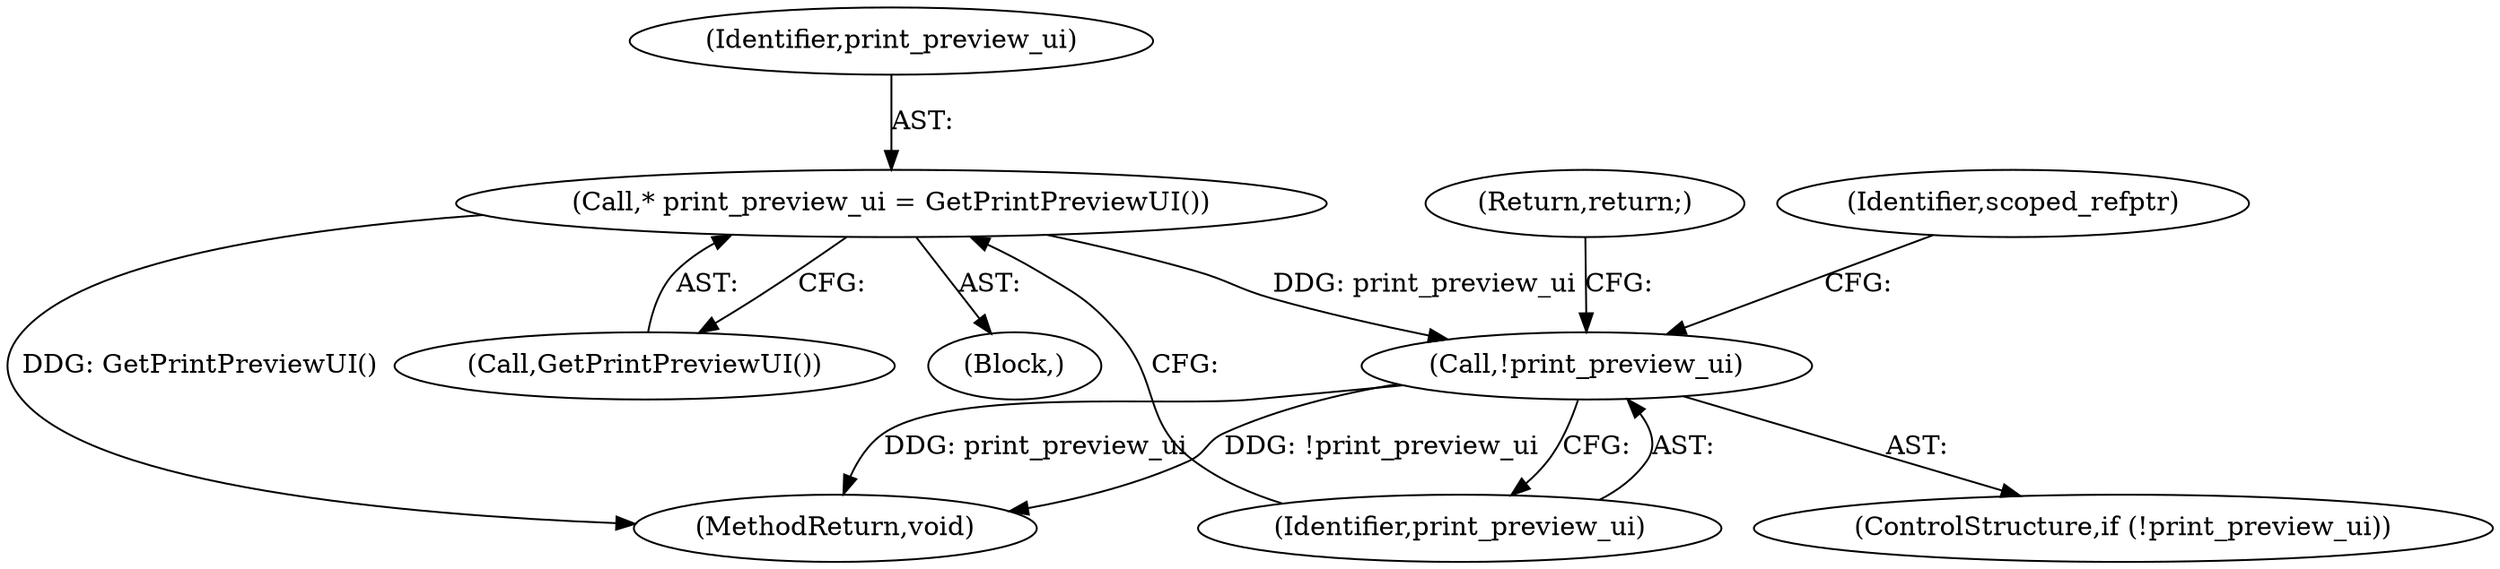 digraph "0_Chrome_9c391ac04f9ac478c8b0e43b359c2b43a6c892ab_0@pointer" {
"1000120" [label="(Call,* print_preview_ui = GetPrintPreviewUI())"];
"1000124" [label="(Call,!print_preview_ui)"];
"1000102" [label="(Block,)"];
"1000125" [label="(Identifier,print_preview_ui)"];
"1000124" [label="(Call,!print_preview_ui)"];
"1000122" [label="(Call,GetPrintPreviewUI())"];
"1000121" [label="(Identifier,print_preview_ui)"];
"1000120" [label="(Call,* print_preview_ui = GetPrintPreviewUI())"];
"1000126" [label="(Return,return;)"];
"1000129" [label="(Identifier,scoped_refptr)"];
"1000151" [label="(MethodReturn,void)"];
"1000123" [label="(ControlStructure,if (!print_preview_ui))"];
"1000120" -> "1000102"  [label="AST: "];
"1000120" -> "1000122"  [label="CFG: "];
"1000121" -> "1000120"  [label="AST: "];
"1000122" -> "1000120"  [label="AST: "];
"1000125" -> "1000120"  [label="CFG: "];
"1000120" -> "1000151"  [label="DDG: GetPrintPreviewUI()"];
"1000120" -> "1000124"  [label="DDG: print_preview_ui"];
"1000124" -> "1000123"  [label="AST: "];
"1000124" -> "1000125"  [label="CFG: "];
"1000125" -> "1000124"  [label="AST: "];
"1000126" -> "1000124"  [label="CFG: "];
"1000129" -> "1000124"  [label="CFG: "];
"1000124" -> "1000151"  [label="DDG: print_preview_ui"];
"1000124" -> "1000151"  [label="DDG: !print_preview_ui"];
}
